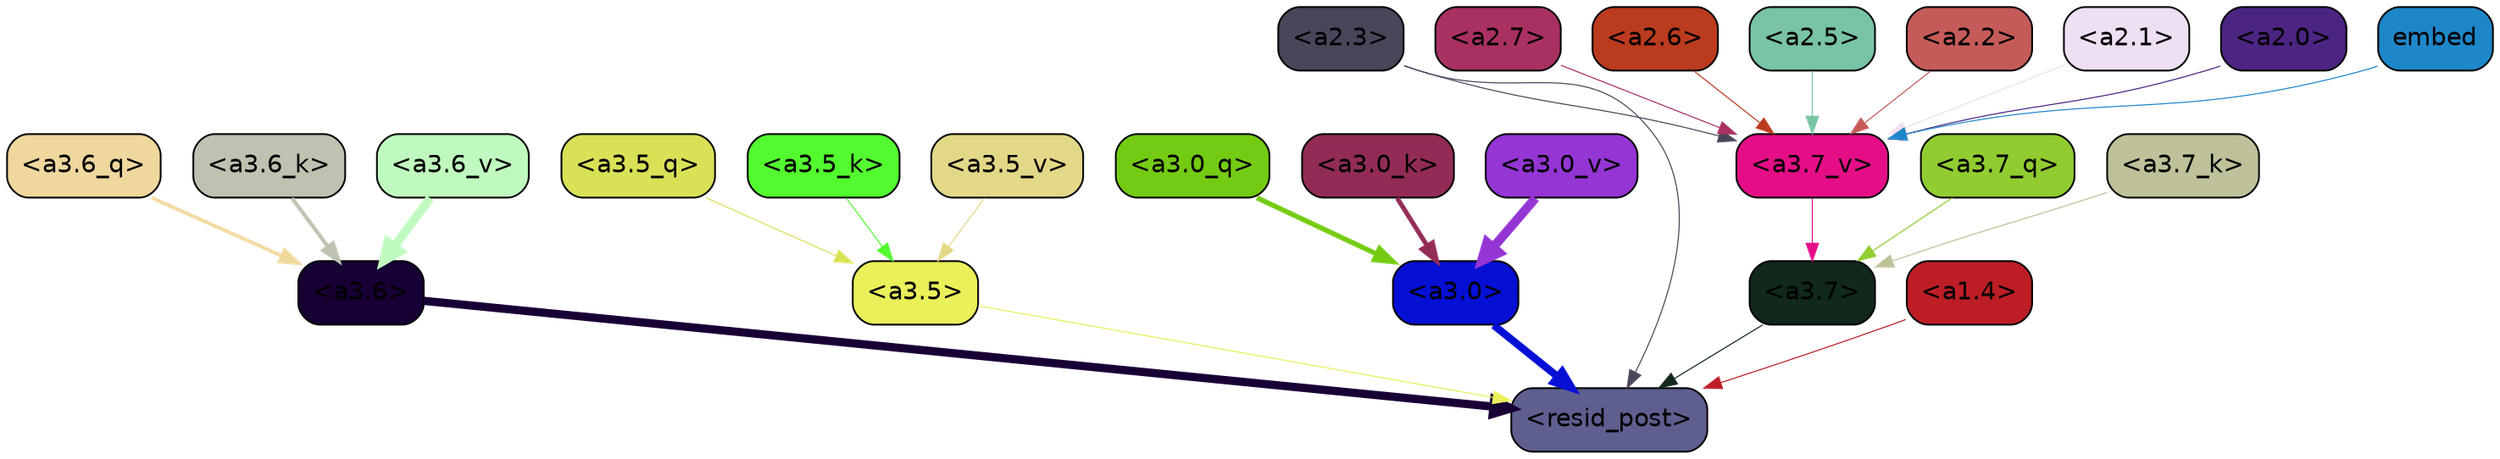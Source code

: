 strict digraph "" {
	graph [bgcolor=transparent,
		layout=dot,
		overlap=false,
		splines=true
	];
	"<a3.7>"	[color=black,
		fillcolor="#11281a",
		fontname=Helvetica,
		shape=box,
		style="filled, rounded"];
	"<resid_post>"	[color=black,
		fillcolor="#5e5f8f",
		fontname=Helvetica,
		shape=box,
		style="filled, rounded"];
	"<a3.7>" -> "<resid_post>"	[color="#11281a",
		penwidth=0.6];
	"<a3.6>"	[color=black,
		fillcolor="#160034",
		fontname=Helvetica,
		shape=box,
		style="filled, rounded"];
	"<a3.6>" -> "<resid_post>"	[color="#160034",
		penwidth=4.6696330308914185];
	"<a3.5>"	[color=black,
		fillcolor="#e9f059",
		fontname=Helvetica,
		shape=box,
		style="filled, rounded"];
	"<a3.5>" -> "<resid_post>"	[color="#e9f059",
		penwidth=0.6];
	"<a3.0>"	[color=black,
		fillcolor="#060fd4",
		fontname=Helvetica,
		shape=box,
		style="filled, rounded"];
	"<a3.0>" -> "<resid_post>"	[color="#060fd4",
		penwidth=4.282557368278503];
	"<a2.3>"	[color=black,
		fillcolor="#4a465a",
		fontname=Helvetica,
		shape=box,
		style="filled, rounded"];
	"<a2.3>" -> "<resid_post>"	[color="#4a465a",
		penwidth=0.6];
	"<a3.7_v>"	[color=black,
		fillcolor="#e50e87",
		fontname=Helvetica,
		shape=box,
		style="filled, rounded"];
	"<a2.3>" -> "<a3.7_v>"	[color="#4a465a",
		penwidth=0.6];
	"<a1.4>"	[color=black,
		fillcolor="#bd1e26",
		fontname=Helvetica,
		shape=box,
		style="filled, rounded"];
	"<a1.4>" -> "<resid_post>"	[color="#bd1e26",
		penwidth=0.6];
	"<a3.7_q>"	[color=black,
		fillcolor="#91cc31",
		fontname=Helvetica,
		shape=box,
		style="filled, rounded"];
	"<a3.7_q>" -> "<a3.7>"	[color="#91cc31",
		penwidth=0.6];
	"<a3.6_q>"	[color=black,
		fillcolor="#efd79e",
		fontname=Helvetica,
		shape=box,
		style="filled, rounded"];
	"<a3.6_q>" -> "<a3.6>"	[color="#efd79e",
		penwidth=2.03758105635643];
	"<a3.5_q>"	[color=black,
		fillcolor="#d9e157",
		fontname=Helvetica,
		shape=box,
		style="filled, rounded"];
	"<a3.5_q>" -> "<a3.5>"	[color="#d9e157",
		penwidth=0.6];
	"<a3.0_q>"	[color=black,
		fillcolor="#74cb14",
		fontname=Helvetica,
		shape=box,
		style="filled, rounded"];
	"<a3.0_q>" -> "<a3.0>"	[color="#74cb14",
		penwidth=2.8638100624084473];
	"<a3.7_k>"	[color=black,
		fillcolor="#bec199",
		fontname=Helvetica,
		shape=box,
		style="filled, rounded"];
	"<a3.7_k>" -> "<a3.7>"	[color="#bec199",
		penwidth=0.6];
	"<a3.6_k>"	[color=black,
		fillcolor="#bfc1b1",
		fontname=Helvetica,
		shape=box,
		style="filled, rounded"];
	"<a3.6_k>" -> "<a3.6>"	[color="#bfc1b1",
		penwidth=2.174198240041733];
	"<a3.5_k>"	[color=black,
		fillcolor="#53fa2f",
		fontname=Helvetica,
		shape=box,
		style="filled, rounded"];
	"<a3.5_k>" -> "<a3.5>"	[color="#53fa2f",
		penwidth=0.6];
	"<a3.0_k>"	[color=black,
		fillcolor="#922c56",
		fontname=Helvetica,
		shape=box,
		style="filled, rounded"];
	"<a3.0_k>" -> "<a3.0>"	[color="#922c56",
		penwidth=2.6274144649505615];
	"<a3.7_v>" -> "<a3.7>"	[color="#e50e87",
		penwidth=0.6];
	"<a3.6_v>"	[color=black,
		fillcolor="#c0f9bf",
		fontname=Helvetica,
		shape=box,
		style="filled, rounded"];
	"<a3.6_v>" -> "<a3.6>"	[color="#c0f9bf",
		penwidth=5.002329230308533];
	"<a3.5_v>"	[color=black,
		fillcolor="#e3d887",
		fontname=Helvetica,
		shape=box,
		style="filled, rounded"];
	"<a3.5_v>" -> "<a3.5>"	[color="#e3d887",
		penwidth=0.6];
	"<a3.0_v>"	[color=black,
		fillcolor="#9435d4",
		fontname=Helvetica,
		shape=box,
		style="filled, rounded"];
	"<a3.0_v>" -> "<a3.0>"	[color="#9435d4",
		penwidth=5.188832879066467];
	"<a2.7>"	[color=black,
		fillcolor="#a93162",
		fontname=Helvetica,
		shape=box,
		style="filled, rounded"];
	"<a2.7>" -> "<a3.7_v>"	[color="#a93162",
		penwidth=0.6];
	"<a2.6>"	[color=black,
		fillcolor="#bb3b1f",
		fontname=Helvetica,
		shape=box,
		style="filled, rounded"];
	"<a2.6>" -> "<a3.7_v>"	[color="#bb3b1f",
		penwidth=0.6];
	"<a2.5>"	[color=black,
		fillcolor="#78c4a5",
		fontname=Helvetica,
		shape=box,
		style="filled, rounded"];
	"<a2.5>" -> "<a3.7_v>"	[color="#78c4a5",
		penwidth=0.6];
	"<a2.2>"	[color=black,
		fillcolor="#c55b59",
		fontname=Helvetica,
		shape=box,
		style="filled, rounded"];
	"<a2.2>" -> "<a3.7_v>"	[color="#c55b59",
		penwidth=0.6];
	"<a2.1>"	[color=black,
		fillcolor="#eee0f2",
		fontname=Helvetica,
		shape=box,
		style="filled, rounded"];
	"<a2.1>" -> "<a3.7_v>"	[color="#eee0f2",
		penwidth=0.6];
	"<a2.0>"	[color=black,
		fillcolor="#4c2583",
		fontname=Helvetica,
		shape=box,
		style="filled, rounded"];
	"<a2.0>" -> "<a3.7_v>"	[color="#4c2583",
		penwidth=0.6];
	embed	[color=black,
		fillcolor="#1e87c9",
		fontname=Helvetica,
		shape=box,
		style="filled, rounded"];
	embed -> "<a3.7_v>"	[color="#1e87c9",
		penwidth=0.6];
}
